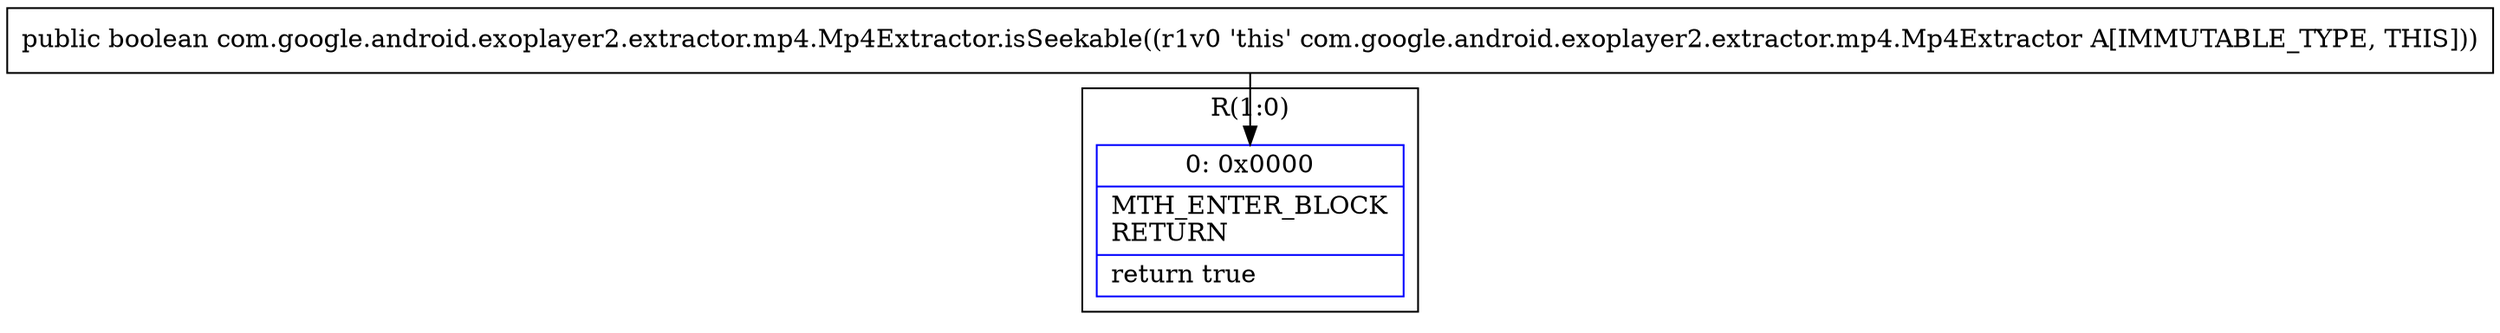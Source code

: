 digraph "CFG forcom.google.android.exoplayer2.extractor.mp4.Mp4Extractor.isSeekable()Z" {
subgraph cluster_Region_1763569304 {
label = "R(1:0)";
node [shape=record,color=blue];
Node_0 [shape=record,label="{0\:\ 0x0000|MTH_ENTER_BLOCK\lRETURN\l|return true\l}"];
}
MethodNode[shape=record,label="{public boolean com.google.android.exoplayer2.extractor.mp4.Mp4Extractor.isSeekable((r1v0 'this' com.google.android.exoplayer2.extractor.mp4.Mp4Extractor A[IMMUTABLE_TYPE, THIS])) }"];
MethodNode -> Node_0;
}

